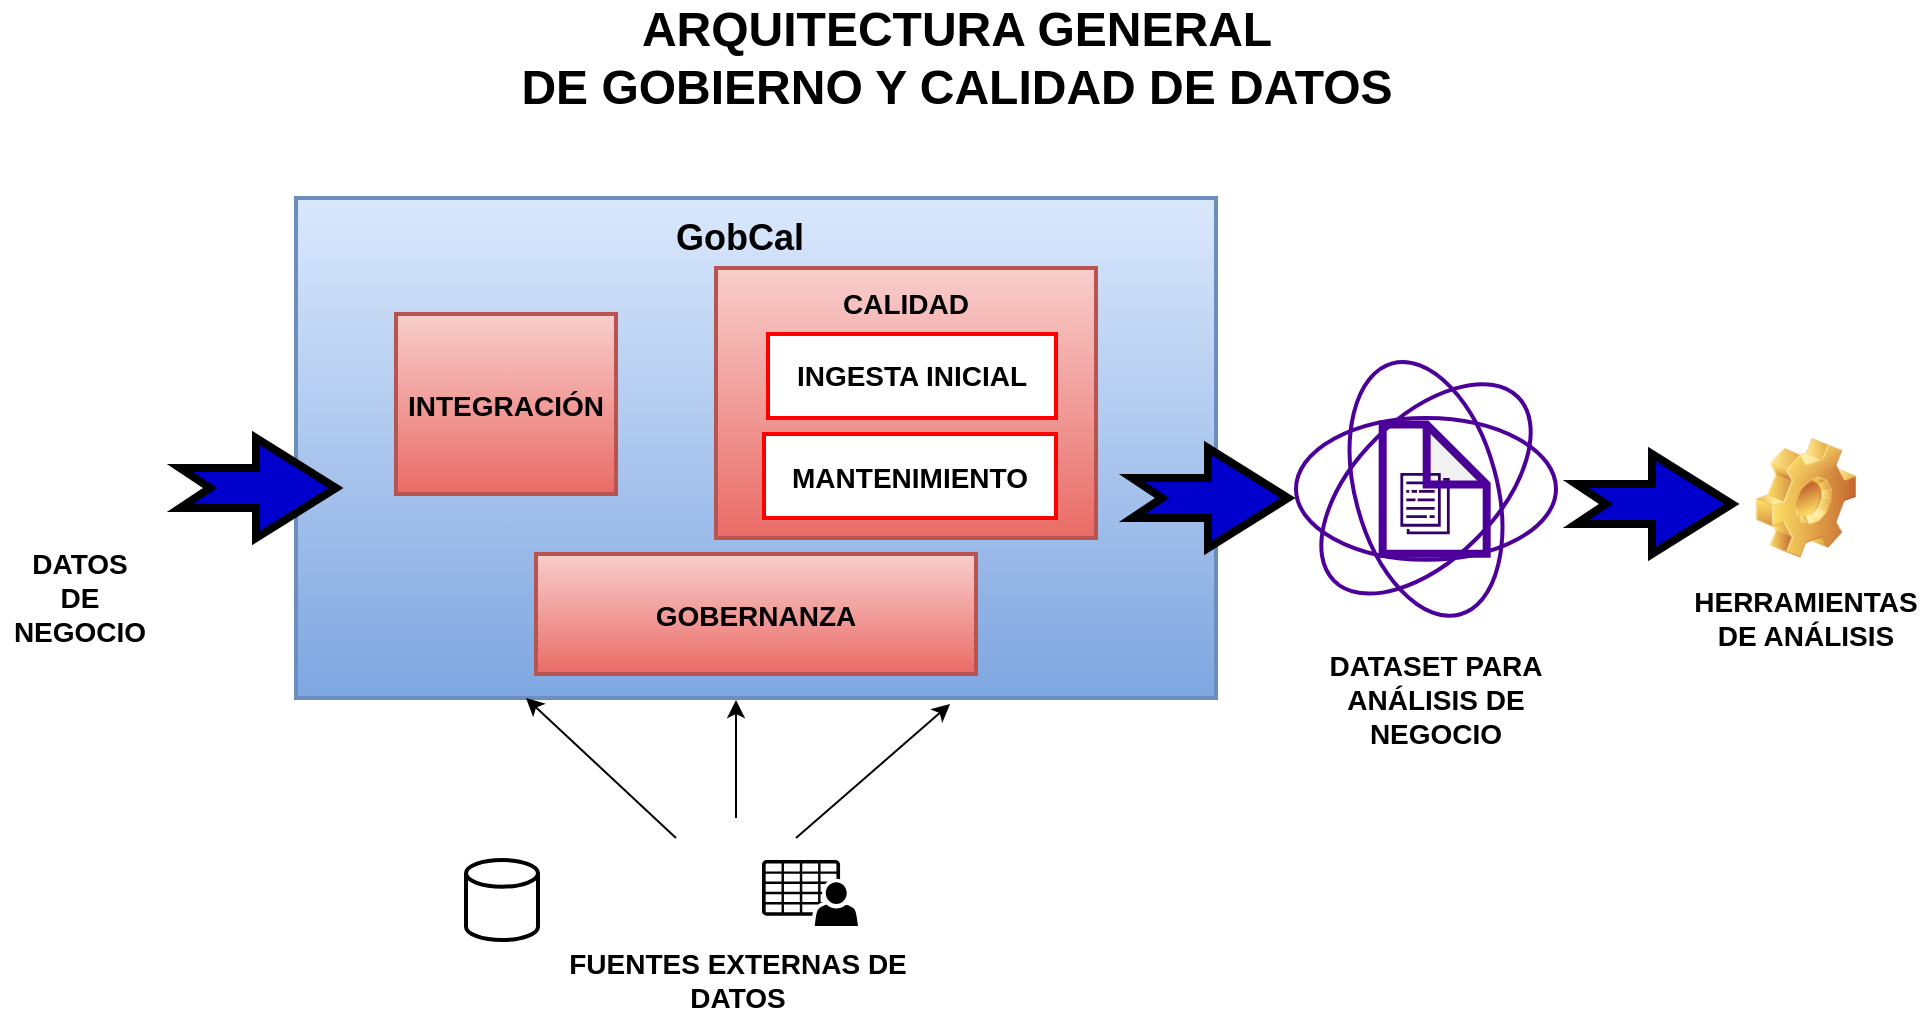 <mxfile version="12.6.2" type="github"><diagram id="lILPcCg5XG6qOnHq7VGa" name="Page-1"><mxGraphModel dx="806" dy="1522" grid="1" gridSize="10" guides="1" tooltips="1" connect="1" arrows="1" fold="1" page="1" pageScale="1" pageWidth="1169" pageHeight="827" math="0" shadow="0"><root><mxCell id="0"/><mxCell id="1" parent="0"/><mxCell id="C9GaMC-QK_GOr2-rW1gt-41" value="" style="rounded=0;whiteSpace=wrap;html=1;strokeColor=#6c8ebf;strokeWidth=2;fillColor=#dae8fc;fontSize=14;gradientColor=#7ea6e0;" parent="1" vertex="1"><mxGeometry x="230" y="-700" width="460" height="250" as="geometry"/></mxCell><mxCell id="C9GaMC-QK_GOr2-rW1gt-16" value="" style="shape=image;html=1;verticalAlign=top;verticalLabelPosition=bottom;labelBackgroundColor=#ffffff;imageAspect=0;aspect=fixed;image=https://cdn3.iconfinder.com/data/icons/linecons-free-vector-icons-pack/32/data-128.png;strokeColor=#4C0099;strokeWidth=4;fillColor=none;" parent="1" vertex="1"><mxGeometry x="82" y="-620" width="90" height="90" as="geometry"/></mxCell><mxCell id="C9GaMC-QK_GOr2-rW1gt-18" value="DATOS DE NEGOCIO" style="text;html=1;strokeColor=none;fillColor=none;align=center;verticalAlign=middle;whiteSpace=wrap;rounded=0;fontSize=14;fontStyle=1" parent="1" vertex="1"><mxGeometry x="102" y="-510" width="40" height="20" as="geometry"/></mxCell><mxCell id="C9GaMC-QK_GOr2-rW1gt-21" value="" style="group" parent="1" vertex="1" connectable="0"><mxGeometry x="730" y="-590" width="130" height="80" as="geometry"/></mxCell><mxCell id="C9GaMC-QK_GOr2-rW1gt-22" value="" style="group" parent="C9GaMC-QK_GOr2-rW1gt-21" vertex="1" connectable="0"><mxGeometry width="130" height="80" as="geometry"/></mxCell><mxCell id="C9GaMC-QK_GOr2-rW1gt-23" value="" style="ellipse;whiteSpace=wrap;html=1;fillColor=none;strokeWidth=2;strokeColor=#4C0099;" parent="C9GaMC-QK_GOr2-rW1gt-22" vertex="1"><mxGeometry width="130" height="70.886" as="geometry"/></mxCell><mxCell id="C9GaMC-QK_GOr2-rW1gt-24" value="" style="ellipse;whiteSpace=wrap;html=1;rotation=-45;fillColor=none;strokeWidth=2;strokeColor=#4C0099;" parent="C9GaMC-QK_GOr2-rW1gt-22" vertex="1"><mxGeometry width="130" height="70.886" as="geometry"/></mxCell><mxCell id="C9GaMC-QK_GOr2-rW1gt-25" value="" style="ellipse;whiteSpace=wrap;html=1;fillColor=none;rotation=-105;strokeWidth=2;strokeColor=#4C0099;" parent="C9GaMC-QK_GOr2-rW1gt-22" vertex="1"><mxGeometry width="130" height="70.886" as="geometry"/></mxCell><mxCell id="C9GaMC-QK_GOr2-rW1gt-26" value="" style="group" parent="C9GaMC-QK_GOr2-rW1gt-22" vertex="1" connectable="0"><mxGeometry x="43.333" y="3.232" width="52" height="64.646" as="geometry"/></mxCell><mxCell id="C9GaMC-QK_GOr2-rW1gt-27" value="" style="outlineConnect=0;fontColor=#232F3E;gradientColor=none;fillColor=#330066;strokeColor=none;dashed=0;verticalLabelPosition=bottom;verticalAlign=top;align=center;html=1;fontSize=12;fontStyle=0;aspect=fixed;pointerEvents=1;shape=mxgraph.aws4.data_set;" parent="C9GaMC-QK_GOr2-rW1gt-26" vertex="1"><mxGeometry x="8.667" y="24.242" width="25.051" height="30.707" as="geometry"/></mxCell><mxCell id="C9GaMC-QK_GOr2-rW1gt-28" value="" style="shape=note;whiteSpace=wrap;html=1;backgroundOutline=1;darkOpacity=0.05;strokeColor=#4C0099;strokeWidth=4;fillColor=none;" parent="C9GaMC-QK_GOr2-rW1gt-26" vertex="1"><mxGeometry width="52" height="64.646" as="geometry"/></mxCell><mxCell id="C9GaMC-QK_GOr2-rW1gt-30" value="" style="pointerEvents=1;shadow=0;dashed=0;html=1;strokeColor=none;fillColor=#000000;labelPosition=center;verticalLabelPosition=bottom;verticalAlign=top;outlineConnect=0;align=center;shape=mxgraph.office.users.csv_file;fontSize=14;" parent="1" vertex="1"><mxGeometry x="463" y="-369" width="48" height="33" as="geometry"/></mxCell><mxCell id="C9GaMC-QK_GOr2-rW1gt-31" value="" style="shape=image;html=1;verticalAlign=top;verticalLabelPosition=bottom;labelBackgroundColor=#ffffff;imageAspect=0;aspect=fixed;image=https://cdn1.iconfinder.com/data/icons/anycolor-common-type-files-pack/512/csv_anycolor-128.png;strokeColor=#FF0000;strokeWidth=4;fillColor=none;fontSize=14;imageBorder=none;" parent="1" vertex="1"><mxGeometry x="359" y="-369" width="40" height="40" as="geometry"/></mxCell><mxCell id="C9GaMC-QK_GOr2-rW1gt-32" value="" style="shape=image;html=1;verticalAlign=top;verticalLabelPosition=bottom;labelBackgroundColor=#ffffff;imageAspect=0;aspect=fixed;image=https://cdn2.iconfinder.com/data/icons/picol-vector/32/rdf_document-128.png;strokeColor=#4C0099;strokeWidth=4;fillColor=none;fontSize=14;" parent="1" vertex="1"><mxGeometry x="411" y="-369" width="40" height="40" as="geometry"/></mxCell><mxCell id="C9GaMC-QK_GOr2-rW1gt-33" value="" style="strokeWidth=2;html=1;shape=mxgraph.flowchart.database;whiteSpace=wrap;fillColor=none;fontSize=14;strokeColor=#000000;" parent="1" vertex="1"><mxGeometry x="315" y="-369" width="36" height="40" as="geometry"/></mxCell><mxCell id="C9GaMC-QK_GOr2-rW1gt-34" value="" style="shape=image;html=1;verticalAlign=top;verticalLabelPosition=bottom;labelBackgroundColor=#ffffff;imageAspect=0;aspect=fixed;image=https://cdn2.iconfinder.com/data/icons/black-file-type/512/file__html__web_-128.png;strokeColor=#000000;strokeWidth=4;fillColor=#000000;fontSize=14;fontColor=#FF0000;" parent="1" vertex="1"><mxGeometry x="523" y="-377" width="48" height="48" as="geometry"/></mxCell><mxCell id="C9GaMC-QK_GOr2-rW1gt-35" value="FUENTES EXTERNAS DE DATOS" style="text;html=1;strokeColor=none;fillColor=none;align=center;verticalAlign=middle;whiteSpace=wrap;rounded=0;fontSize=14;fontStyle=1" parent="1" vertex="1"><mxGeometry x="340" y="-319" width="222" height="20" as="geometry"/></mxCell><mxCell id="C9GaMC-QK_GOr2-rW1gt-37" value="HERRAMIENTAS DE ANÁLISIS" style="text;html=1;strokeColor=none;fillColor=none;align=center;verticalAlign=middle;whiteSpace=wrap;rounded=0;fontSize=14;fontStyle=1" parent="1" vertex="1"><mxGeometry x="930" y="-500" width="110" height="20" as="geometry"/></mxCell><mxCell id="C9GaMC-QK_GOr2-rW1gt-39" value="" style="html=1;shadow=0;dashed=0;align=center;verticalAlign=middle;shape=mxgraph.arrows2.arrow;dy=0.6;dx=40;notch=15;strokeColor=#000000;strokeWidth=4;fillColor=#0000CC;fontSize=14;fontColor=#FF0000;" parent="1" vertex="1"><mxGeometry x="172" y="-580" width="78" height="50" as="geometry"/></mxCell><mxCell id="C9GaMC-QK_GOr2-rW1gt-40" value="" style="html=1;shadow=0;dashed=0;align=center;verticalAlign=middle;shape=mxgraph.arrows2.arrow;dy=0.6;dx=40;notch=15;strokeColor=#000000;strokeWidth=4;fillColor=#0000CC;fontSize=14;fontColor=#FF0000;" parent="1" vertex="1"><mxGeometry x="648" y="-575" width="78" height="50" as="geometry"/></mxCell><mxCell id="C9GaMC-QK_GOr2-rW1gt-42" value="GobCal" style="text;html=1;strokeColor=none;fillColor=none;align=center;verticalAlign=middle;whiteSpace=wrap;rounded=0;fontSize=18;fontColor=#000000;fontStyle=1" parent="1" vertex="1"><mxGeometry x="432" y="-690" width="40" height="20" as="geometry"/></mxCell><mxCell id="C9GaMC-QK_GOr2-rW1gt-43" value="&lt;b&gt;&lt;font style=&quot;font-size: 14px&quot;&gt;GOBERNANZA&lt;/font&gt;&lt;/b&gt;" style="rounded=0;whiteSpace=wrap;html=1;strokeColor=#b85450;strokeWidth=2;fillColor=#f8cecc;fontSize=18;gradientColor=#ea6b66;" parent="1" vertex="1"><mxGeometry x="350" y="-522" width="220" height="60" as="geometry"/></mxCell><mxCell id="C9GaMC-QK_GOr2-rW1gt-44" value="" style="endArrow=classic;html=1;fontSize=18;fontColor=#000000;entryX=0.25;entryY=1;entryDx=0;entryDy=0;" parent="1" target="C9GaMC-QK_GOr2-rW1gt-41" edge="1"><mxGeometry width="50" height="50" relative="1" as="geometry"><mxPoint x="420" y="-380" as="sourcePoint"/><mxPoint x="130" y="-300" as="targetPoint"/></mxGeometry></mxCell><mxCell id="C9GaMC-QK_GOr2-rW1gt-45" value="" style="endArrow=classic;html=1;fontSize=18;fontColor=#000000;" parent="1" edge="1"><mxGeometry width="50" height="50" relative="1" as="geometry"><mxPoint x="450" y="-390" as="sourcePoint"/><mxPoint x="450" y="-449" as="targetPoint"/></mxGeometry></mxCell><mxCell id="C9GaMC-QK_GOr2-rW1gt-46" value="" style="endArrow=classic;html=1;fontSize=18;fontColor=#000000;entryX=0.711;entryY=1.012;entryDx=0;entryDy=0;entryPerimeter=0;" parent="1" target="C9GaMC-QK_GOr2-rW1gt-41" edge="1"><mxGeometry width="50" height="50" relative="1" as="geometry"><mxPoint x="480" y="-380" as="sourcePoint"/><mxPoint x="400" y="-439" as="targetPoint"/></mxGeometry></mxCell><mxCell id="C9GaMC-QK_GOr2-rW1gt-48" value="&lt;font style=&quot;font-size: 14px&quot;&gt;&lt;b&gt;INTEGRACIÓN&lt;/b&gt;&lt;/font&gt;" style="rounded=0;whiteSpace=wrap;html=1;strokeColor=#b85450;strokeWidth=2;fillColor=#f8cecc;fontSize=18;gradientColor=#ea6b66;" parent="1" vertex="1"><mxGeometry x="280" y="-642" width="110" height="90" as="geometry"/></mxCell><mxCell id="C9GaMC-QK_GOr2-rW1gt-49" value="&lt;div style=&quot;font-size: 14px&quot;&gt;&lt;font style=&quot;font-size: 14px&quot;&gt;&lt;b&gt;CALIDAD&lt;/b&gt;&lt;/font&gt;&lt;/div&gt;&lt;div style=&quot;font-size: 14px&quot;&gt;&lt;font style=&quot;font-size: 14px&quot;&gt;&lt;b&gt;&lt;br&gt;&lt;/b&gt;&lt;/font&gt;&lt;/div&gt;&lt;div style=&quot;font-size: 14px&quot;&gt;&lt;font style=&quot;font-size: 14px&quot;&gt;&lt;b&gt;&lt;br&gt;&lt;/b&gt;&lt;/font&gt;&lt;/div&gt;&lt;div style=&quot;font-size: 14px&quot;&gt;&lt;font style=&quot;font-size: 14px&quot;&gt;&lt;b&gt;&lt;br&gt;&lt;/b&gt;&lt;/font&gt;&lt;/div&gt;&lt;div style=&quot;font-size: 14px&quot;&gt;&lt;font style=&quot;font-size: 14px&quot;&gt;&lt;b&gt;&lt;br&gt;&lt;/b&gt;&lt;/font&gt;&lt;/div&gt;&lt;div style=&quot;font-size: 14px&quot;&gt;&lt;font style=&quot;font-size: 14px&quot;&gt;&lt;b&gt;&lt;br&gt;&lt;/b&gt;&lt;/font&gt;&lt;/div&gt;&lt;div style=&quot;font-size: 14px&quot;&gt;&lt;font style=&quot;font-size: 14px&quot;&gt;&lt;b&gt;&lt;br&gt;&lt;/b&gt;&lt;/font&gt;&lt;/div&gt;" style="rounded=0;whiteSpace=wrap;html=1;strokeColor=#b85450;strokeWidth=2;fillColor=#f8cecc;fontSize=18;gradientColor=#ea6b66;" parent="1" vertex="1"><mxGeometry x="440" y="-665" width="190" height="135" as="geometry"/></mxCell><mxCell id="C9GaMC-QK_GOr2-rW1gt-50" value="&lt;div style=&quot;font-size: 14px&quot;&gt;&lt;font style=&quot;font-size: 14px&quot;&gt;&lt;b&gt;&lt;font style=&quot;font-size: 14px&quot;&gt;INGESTA INICIAL&lt;/font&gt;&lt;/b&gt;&lt;/font&gt;&lt;br&gt;&lt;/div&gt;" style="rounded=0;whiteSpace=wrap;html=1;strokeWidth=2;fontSize=18;strokeColor=#FF0000;" parent="1" vertex="1"><mxGeometry x="466" y="-632" width="144" height="42" as="geometry"/></mxCell><mxCell id="C9GaMC-QK_GOr2-rW1gt-51" value="&lt;font size=&quot;1&quot;&gt;&lt;b style=&quot;font-size: 14px&quot;&gt;MANTENIMIENTO&lt;/b&gt;&lt;/font&gt;" style="rounded=0;whiteSpace=wrap;html=1;strokeWidth=2;fontSize=18;strokeColor=#FF0000;" parent="1" vertex="1"><mxGeometry x="464" y="-582" width="146" height="42" as="geometry"/></mxCell><mxCell id="C9GaMC-QK_GOr2-rW1gt-52" value="" style="html=1;shadow=0;dashed=0;align=center;verticalAlign=middle;shape=mxgraph.arrows2.arrow;dy=0.6;dx=40;notch=15;strokeColor=#000000;strokeWidth=4;fillColor=#0000CC;fontSize=14;fontColor=#FF0000;" parent="1" vertex="1"><mxGeometry x="870" y="-572" width="78" height="50" as="geometry"/></mxCell><mxCell id="C9GaMC-QK_GOr2-rW1gt-53" value="" style="shape=image;html=1;verticalLabelPosition=bottom;labelBackgroundColor=#ffffff;verticalAlign=top;imageAspect=0;image=img/clipart/Gear_128x128.png;strokeColor=#FF0000;strokeWidth=2;fillColor=#0000CC;fontSize=18;fontColor=#000000;" parent="1" vertex="1"><mxGeometry x="960" y="-580" width="50" height="60" as="geometry"/></mxCell><mxCell id="C9GaMC-QK_GOr2-rW1gt-54" value="DATASET PARA ANÁLISIS DE NEGOCIO" style="text;html=1;strokeColor=none;fillColor=none;align=center;verticalAlign=middle;whiteSpace=wrap;rounded=0;fontSize=14;fontStyle=1" parent="1" vertex="1"><mxGeometry x="745" y="-459" width="110" height="20" as="geometry"/></mxCell><mxCell id="C9GaMC-QK_GOr2-rW1gt-55" value="&lt;div&gt;ARQUITECTURA GENERAL&lt;/div&gt;&lt;div&gt;DE GOBIERNO Y CALIDAD DE DATOS&lt;br&gt;&lt;/div&gt;" style="text;strokeColor=none;fillColor=none;html=1;fontSize=24;fontStyle=1;verticalAlign=middle;align=center;" parent="1" vertex="1"><mxGeometry x="510" y="-790" width="100" height="40" as="geometry"/></mxCell></root></mxGraphModel></diagram></mxfile>